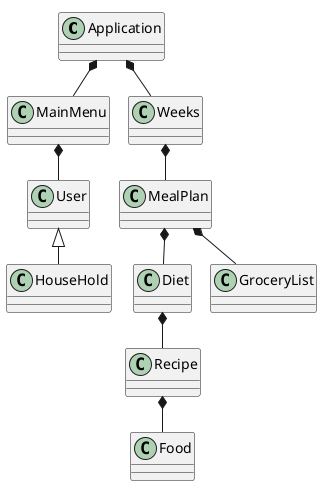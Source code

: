 @startuml
'https://plantuml.com/class-diagram
!pragma layout smetana

class Application
class User
class Food
class HouseHold
class Diet
class MainMenu
class MealPlan
'class Family
'class Database
class Recipe
class Weeks
'class Recommendation
class GroceryList

Application *-- MainMenu
MainMenu *-- User
User <|-- HouseHold
Recipe *-- Food
MealPlan *-- Diet
Diet *-- Recipe
Weeks *-- MealPlan
Application *-- Weeks
MealPlan *-- GroceryList

@enduml